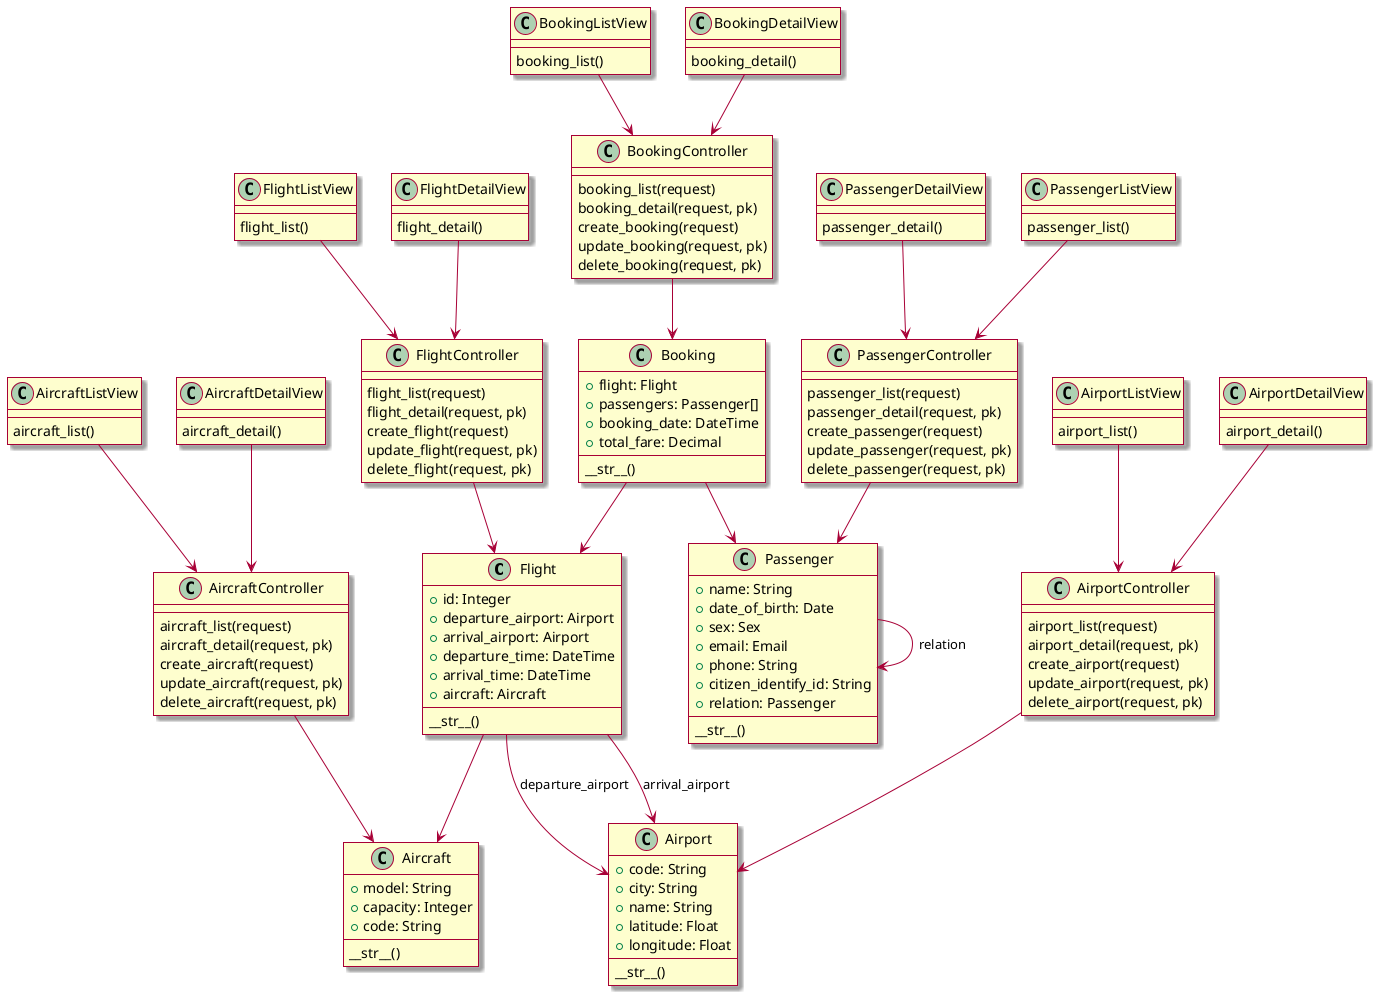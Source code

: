 @startuml "class uml"

skin rose

class Flight {
    + id: Integer
    + departure_airport: Airport
    + arrival_airport: Airport
    + departure_time: DateTime
    + arrival_time: DateTime
    + aircraft: Aircraft
    __str__()
}

class Aircraft {
    + model: String
    + capacity: Integer
    + code: String
    __str__()
}

class Airport {
    + code: String
    + city: String
    + name: String
    + latitude: Float
    + longitude: Float
    __str__()
}

class Passenger {
    + name: String
    + date_of_birth: Date
    + sex: Sex
    + email: Email
    + phone: String
    + citizen_identify_id: String
    + relation: Passenger
    __str__()
}

class Booking {
    + flight: Flight
    + passengers: Passenger[]
    + booking_date: DateTime
    + total_fare: Decimal
    __str__()
}

class FlightListView {
    flight_list()
}

class FlightDetailView {
    flight_detail()
}

class AirportListView {
    airport_list()
}

class AirportDetailView {
    airport_detail()
}

class AircraftListView {
    aircraft_list()
}

class AircraftDetailView {
    aircraft_detail()
}

class PassengerListView {
    passenger_list()
}

class PassengerDetailView {
    passenger_detail()
}

class BookingListView {
    booking_list()
}

class BookingDetailView {
    booking_detail()
}

class FlightController {
    flight_list(request)
    flight_detail(request, pk)
    create_flight(request)
    update_flight(request, pk)
    delete_flight(request, pk)
}

class AirportController {
    airport_list(request)
    airport_detail(request, pk)
    create_airport(request)
    update_airport(request, pk)
    delete_airport(request, pk)
}

class AircraftController {
    aircraft_list(request)
    aircraft_detail(request, pk)
    create_aircraft(request)
    update_aircraft(request, pk)
    delete_aircraft(request, pk)
}

class PassengerController {
    passenger_list(request)
    passenger_detail(request, pk)
    create_passenger(request)
    update_passenger(request, pk)
    delete_passenger(request, pk)
}

class BookingController {
    booking_list(request)
    booking_detail(request, pk)
    create_booking(request)
    update_booking(request, pk)
    delete_booking(request, pk)
}

FlightListView --> FlightController
FlightDetailView --> FlightController
AirportListView --> AirportController
AirportDetailView --> AirportController
AircraftListView --> AircraftController
AircraftDetailView --> AircraftController
PassengerListView --> PassengerController
PassengerDetailView --> PassengerController
BookingListView --> BookingController
BookingDetailView --> BookingController

FlightController --> Flight
AirportController --> Airport
AircraftController --> Aircraft
PassengerController --> Passenger
BookingController --> Booking

Passenger --> Passenger: relation
Flight --> Airport: departure_airport
Flight --> Airport: arrival_airport
Flight --> Aircraft
Booking --> Flight
Booking --> Passenger

@enduml
